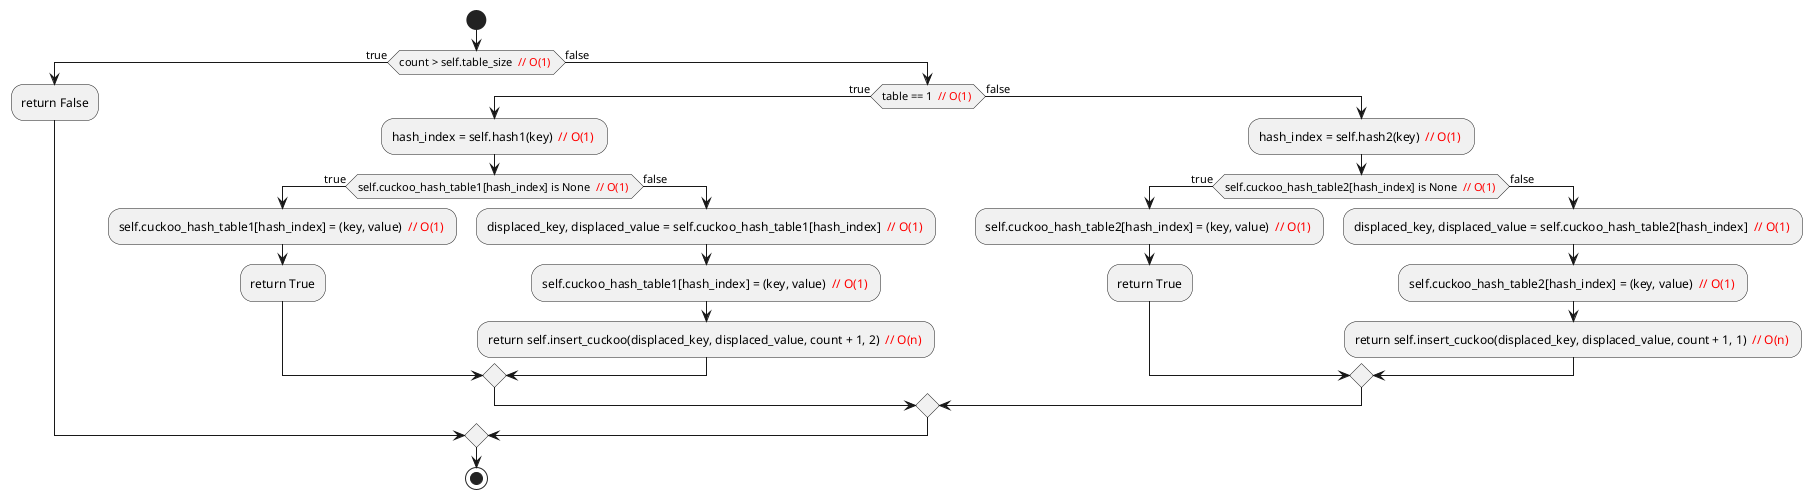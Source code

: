@startuml
start
if (count > self.table_size <font color=red> // O(1) </font>) then (true)
  :return False;
else (false)
  if (table == 1 <font color=red> // O(1) </font>) then (true)
    :hash_index = self.hash1(key) <font color=red> // O(1) </font>;
    if (self.cuckoo_hash_table1[hash_index] is None <font color=red> // O(1) </font>) then (true)
      :self.cuckoo_hash_table1[hash_index] = (key, value) <font color=red> // O(1) </font>;
      :return True;
    else (false)
      :displaced_key, displaced_value = self.cuckoo_hash_table1[hash_index] <font color=red> // O(1) </font>;
      :self.cuckoo_hash_table1[hash_index] = (key, value) <font color=red> // O(1) </font>;
      :return self.insert_cuckoo(displaced_key, displaced_value, count + 1, 2) <font color=red> // O(n) </font>;
    endif
  else (false)
    :hash_index = self.hash2(key) <font color=red> // O(1) </font>;
    if (self.cuckoo_hash_table2[hash_index] is None <font color=red> // O(1) </font>) then (true)
      :self.cuckoo_hash_table2[hash_index] = (key, value) <font color=red> // O(1) </font>;
      :return True;
    else (false)
      :displaced_key, displaced_value = self.cuckoo_hash_table2[hash_index] <font color=red> // O(1) </font>;
      :self.cuckoo_hash_table2[hash_index] = (key, value) <font color=red> // O(1) </font>;
      :return self.insert_cuckoo(displaced_key, displaced_value, count + 1, 1) <font color=red> // O(n) </font>;
    endif
  endif
endif
stop
@enduml
